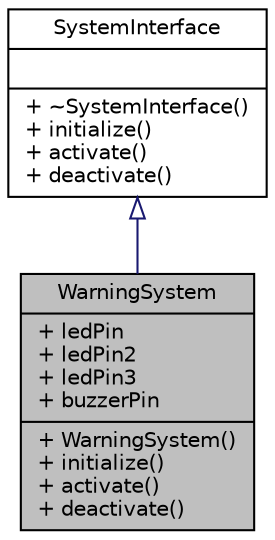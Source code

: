digraph "WarningSystem"
{
 // LATEX_PDF_SIZE
  edge [fontname="Helvetica",fontsize="10",labelfontname="Helvetica",labelfontsize="10"];
  node [fontname="Helvetica",fontsize="10",shape=record];
  Node1 [label="{WarningSystem\n|+ ledPin\l+ ledPin2\l+ ledPin3\l+ buzzerPin\l|+ WarningSystem()\l+ initialize()\l+ activate()\l+ deactivate()\l}",height=0.2,width=0.4,color="black", fillcolor="grey75", style="filled", fontcolor="black",tooltip="Manages a warning system with three LEDs and a buzzer."];
  Node2 -> Node1 [dir="back",color="midnightblue",fontsize="10",style="solid",arrowtail="onormal",fontname="Helvetica"];
  Node2 [label="{SystemInterface\n||+ ~SystemInterface()\l+ initialize()\l+ activate()\l+ deactivate()\l}",height=0.2,width=0.4,color="black", fillcolor="white", style="filled",URL="$classSystemInterface.html",tooltip="Interface for system control classes."];
}
